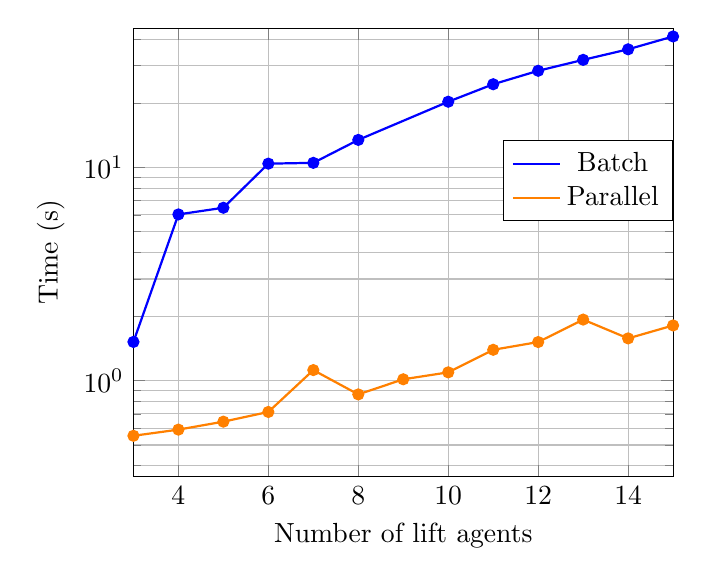 \begin{tikzpicture}[]
\begin{axis}[legend style = {{at={(1.0,0.75)},anchor=north east}}, ylabel = {Time (s)}, xmin = {3.0}, xmax = {15}, axis equal image = {false}, ymax = {45}, ymode = {log}, xlabel = {Number of lift agents}, hide axis = {false}, grid=both]\addplot+ [mark = {}, color=blue, thick]coordinates {
(3.0, 1.521)
(4.0, 6.027)
(5.0, 6.476)
(6.0, 10.426)
(7.0, 10.517)
(8.0, 13.476)
(10.0, 20.349)
(11.0, 24.577)
(12.0, 28.422)
(13.0, 31.979)
(14.0, 35.837)
(15.0, 41.173)
};
\addlegendentry{Batch}

\addplot+ [mark = {}, color=orange, thick]coordinates {
(3.0, 0.552)
(4.0, 0.59)
(5.0, 0.643)
(6.0, 0.714)
(7.0, 1.122)
(8.0, 0.863)
(9.0, 1.016)
(10.0, 1.095)
(11.0, 1.397)
(12.0, 1.519)
(13.0, 1.936)
(14.0, 1.58)
(15.0, 1.817)
};
\addlegendentry{Parallel}
\addplot+[scatter, scatter src=explicit symbolic, only marks = {true}, scatter/classes = {{a={mark=*,blue,scale=1.0, mark options={fill=blue}}}}] coordinates {
(3, 1.521) [a]
(4, 6.027) [a]
(5, 6.476) [a]
(6, 10.426) [a]
(7, 10.517) [a]
(8, 13.476) [a]
(10, 20.349) [a]
(11, 24.577) [a]
(12, 28.422) [a]
(13, 31.979) [a]
(14, 35.837) [a]
(15, 41.173) [a]
};
\addplot+[scatter, scatter src=explicit symbolic, only marks = {true}, scatter/classes = {{a={mark=*,orange,scale=1.0, mark options={fill=orange}}}}] coordinates {
(3, 0.552) [a]
(4, 0.59) [a]
(5, 0.643) [a]
(6, 0.714) [a]
(7, 1.122) [a]
(8, 0.863) [a]
(9, 1.016) [a]
(10, 1.095) [a]
(11, 1.397) [a]
(12, 1.519) [a]
(13, 1.936) [a]
(14, 1.58) [a]
(15, 1.817) [a]
};
\end{axis}

\end{tikzpicture}

